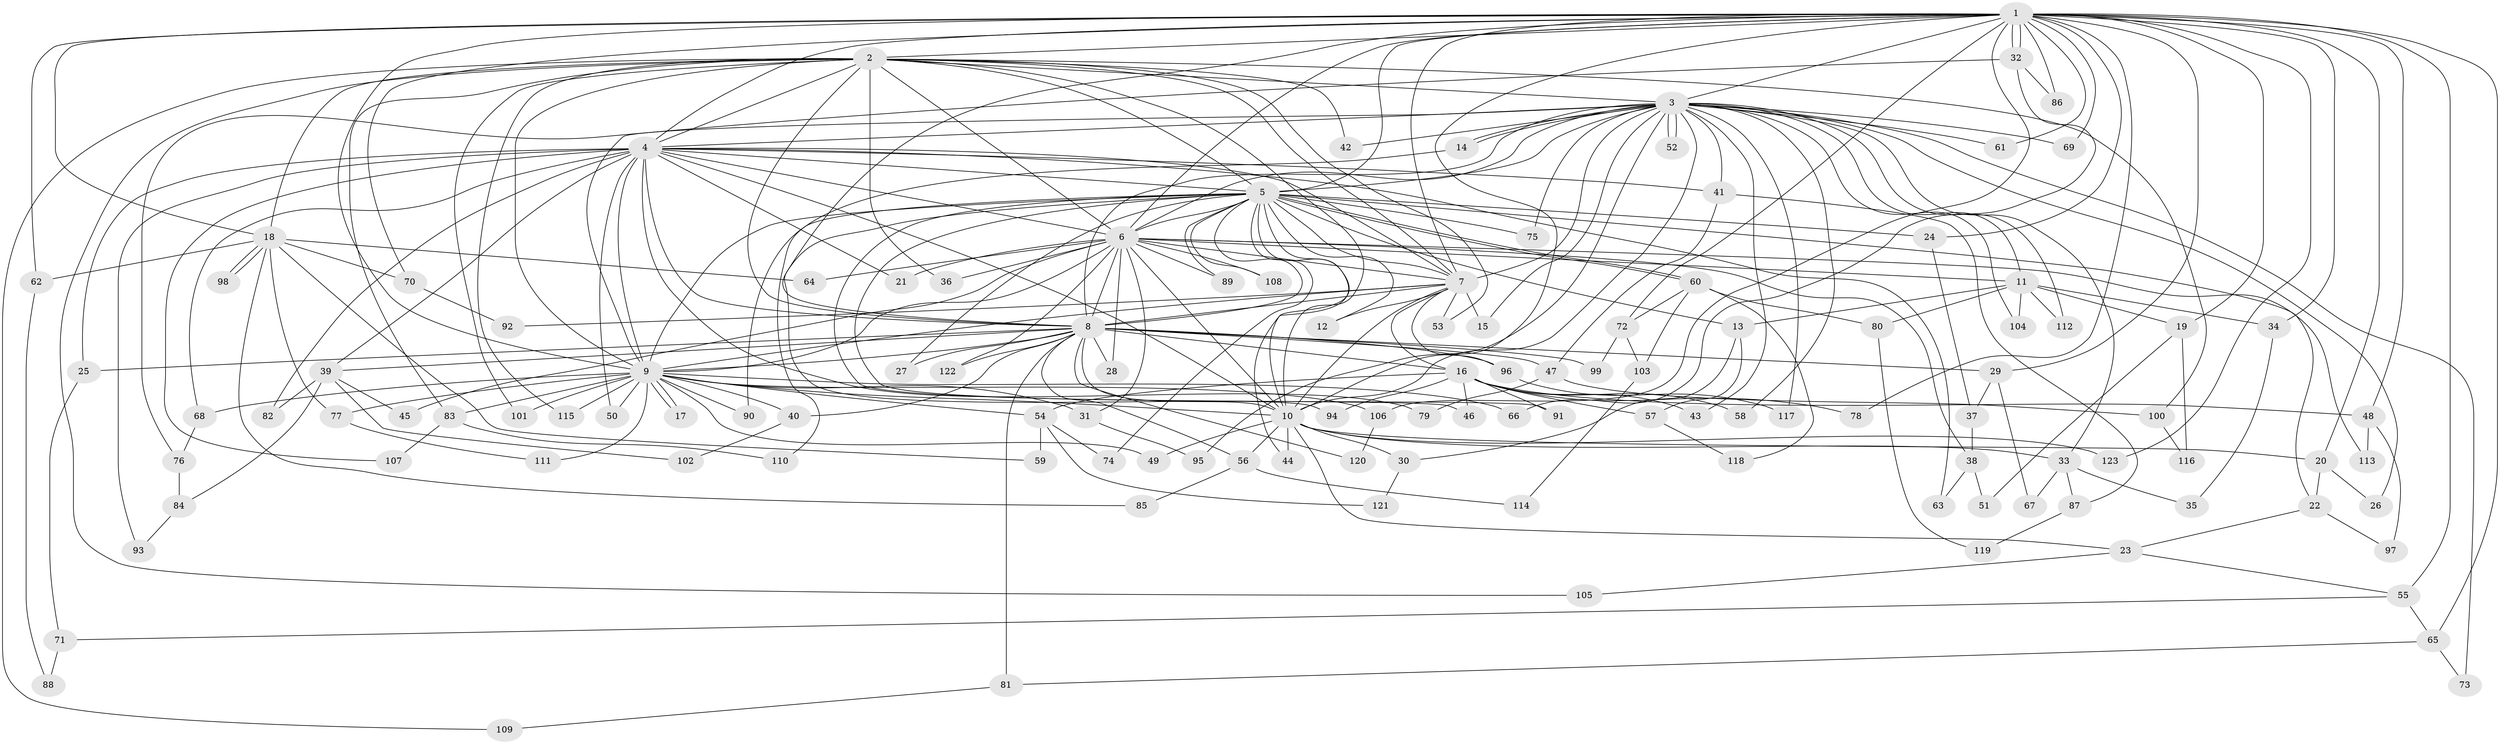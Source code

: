 // Generated by graph-tools (version 1.1) at 2025/49/03/09/25 03:49:37]
// undirected, 123 vertices, 271 edges
graph export_dot {
graph [start="1"]
  node [color=gray90,style=filled];
  1;
  2;
  3;
  4;
  5;
  6;
  7;
  8;
  9;
  10;
  11;
  12;
  13;
  14;
  15;
  16;
  17;
  18;
  19;
  20;
  21;
  22;
  23;
  24;
  25;
  26;
  27;
  28;
  29;
  30;
  31;
  32;
  33;
  34;
  35;
  36;
  37;
  38;
  39;
  40;
  41;
  42;
  43;
  44;
  45;
  46;
  47;
  48;
  49;
  50;
  51;
  52;
  53;
  54;
  55;
  56;
  57;
  58;
  59;
  60;
  61;
  62;
  63;
  64;
  65;
  66;
  67;
  68;
  69;
  70;
  71;
  72;
  73;
  74;
  75;
  76;
  77;
  78;
  79;
  80;
  81;
  82;
  83;
  84;
  85;
  86;
  87;
  88;
  89;
  90;
  91;
  92;
  93;
  94;
  95;
  96;
  97;
  98;
  99;
  100;
  101;
  102;
  103;
  104;
  105;
  106;
  107;
  108;
  109;
  110;
  111;
  112;
  113;
  114;
  115;
  116;
  117;
  118;
  119;
  120;
  121;
  122;
  123;
  1 -- 2;
  1 -- 3;
  1 -- 4;
  1 -- 5;
  1 -- 6;
  1 -- 7;
  1 -- 8;
  1 -- 9;
  1 -- 10;
  1 -- 18;
  1 -- 19;
  1 -- 20;
  1 -- 24;
  1 -- 29;
  1 -- 32;
  1 -- 32;
  1 -- 34;
  1 -- 48;
  1 -- 55;
  1 -- 61;
  1 -- 62;
  1 -- 65;
  1 -- 69;
  1 -- 70;
  1 -- 72;
  1 -- 78;
  1 -- 86;
  1 -- 106;
  1 -- 123;
  2 -- 3;
  2 -- 4;
  2 -- 5;
  2 -- 6;
  2 -- 7;
  2 -- 8;
  2 -- 9;
  2 -- 10;
  2 -- 18;
  2 -- 36;
  2 -- 42;
  2 -- 53;
  2 -- 83;
  2 -- 100;
  2 -- 101;
  2 -- 105;
  2 -- 109;
  2 -- 115;
  3 -- 4;
  3 -- 5;
  3 -- 6;
  3 -- 7;
  3 -- 8;
  3 -- 9;
  3 -- 10;
  3 -- 11;
  3 -- 14;
  3 -- 14;
  3 -- 15;
  3 -- 26;
  3 -- 33;
  3 -- 41;
  3 -- 42;
  3 -- 43;
  3 -- 52;
  3 -- 52;
  3 -- 58;
  3 -- 61;
  3 -- 69;
  3 -- 73;
  3 -- 75;
  3 -- 95;
  3 -- 104;
  3 -- 112;
  3 -- 117;
  4 -- 5;
  4 -- 6;
  4 -- 7;
  4 -- 8;
  4 -- 9;
  4 -- 10;
  4 -- 21;
  4 -- 25;
  4 -- 39;
  4 -- 41;
  4 -- 50;
  4 -- 63;
  4 -- 68;
  4 -- 79;
  4 -- 82;
  4 -- 93;
  4 -- 107;
  5 -- 6;
  5 -- 7;
  5 -- 8;
  5 -- 9;
  5 -- 10;
  5 -- 12;
  5 -- 13;
  5 -- 22;
  5 -- 24;
  5 -- 27;
  5 -- 44;
  5 -- 46;
  5 -- 60;
  5 -- 60;
  5 -- 74;
  5 -- 75;
  5 -- 89;
  5 -- 90;
  5 -- 91;
  5 -- 94;
  5 -- 108;
  6 -- 7;
  6 -- 8;
  6 -- 9;
  6 -- 10;
  6 -- 11;
  6 -- 21;
  6 -- 28;
  6 -- 31;
  6 -- 36;
  6 -- 38;
  6 -- 45;
  6 -- 64;
  6 -- 89;
  6 -- 108;
  6 -- 113;
  6 -- 122;
  7 -- 8;
  7 -- 9;
  7 -- 10;
  7 -- 12;
  7 -- 15;
  7 -- 16;
  7 -- 53;
  7 -- 92;
  7 -- 96;
  8 -- 9;
  8 -- 10;
  8 -- 16;
  8 -- 25;
  8 -- 27;
  8 -- 28;
  8 -- 29;
  8 -- 39;
  8 -- 40;
  8 -- 47;
  8 -- 56;
  8 -- 81;
  8 -- 96;
  8 -- 99;
  8 -- 120;
  8 -- 122;
  9 -- 10;
  9 -- 17;
  9 -- 17;
  9 -- 31;
  9 -- 40;
  9 -- 49;
  9 -- 50;
  9 -- 54;
  9 -- 66;
  9 -- 68;
  9 -- 77;
  9 -- 83;
  9 -- 90;
  9 -- 101;
  9 -- 106;
  9 -- 111;
  9 -- 115;
  10 -- 20;
  10 -- 23;
  10 -- 30;
  10 -- 33;
  10 -- 44;
  10 -- 49;
  10 -- 56;
  10 -- 123;
  11 -- 13;
  11 -- 19;
  11 -- 34;
  11 -- 80;
  11 -- 104;
  11 -- 112;
  13 -- 30;
  13 -- 57;
  14 -- 110;
  16 -- 43;
  16 -- 46;
  16 -- 48;
  16 -- 54;
  16 -- 57;
  16 -- 58;
  16 -- 78;
  16 -- 91;
  16 -- 94;
  18 -- 59;
  18 -- 62;
  18 -- 64;
  18 -- 70;
  18 -- 77;
  18 -- 85;
  18 -- 98;
  18 -- 98;
  19 -- 51;
  19 -- 116;
  20 -- 22;
  20 -- 26;
  22 -- 23;
  22 -- 97;
  23 -- 55;
  23 -- 105;
  24 -- 37;
  25 -- 71;
  29 -- 37;
  29 -- 67;
  30 -- 121;
  31 -- 95;
  32 -- 66;
  32 -- 76;
  32 -- 86;
  33 -- 35;
  33 -- 67;
  33 -- 87;
  34 -- 35;
  37 -- 38;
  38 -- 51;
  38 -- 63;
  39 -- 45;
  39 -- 82;
  39 -- 84;
  39 -- 102;
  40 -- 102;
  41 -- 47;
  41 -- 87;
  47 -- 79;
  47 -- 100;
  48 -- 97;
  48 -- 113;
  54 -- 59;
  54 -- 74;
  54 -- 121;
  55 -- 65;
  55 -- 71;
  56 -- 85;
  56 -- 114;
  57 -- 118;
  60 -- 72;
  60 -- 80;
  60 -- 103;
  60 -- 118;
  62 -- 88;
  65 -- 73;
  65 -- 81;
  68 -- 76;
  70 -- 92;
  71 -- 88;
  72 -- 99;
  72 -- 103;
  76 -- 84;
  77 -- 111;
  80 -- 119;
  81 -- 109;
  83 -- 107;
  83 -- 110;
  84 -- 93;
  87 -- 119;
  96 -- 117;
  100 -- 116;
  103 -- 114;
  106 -- 120;
}

